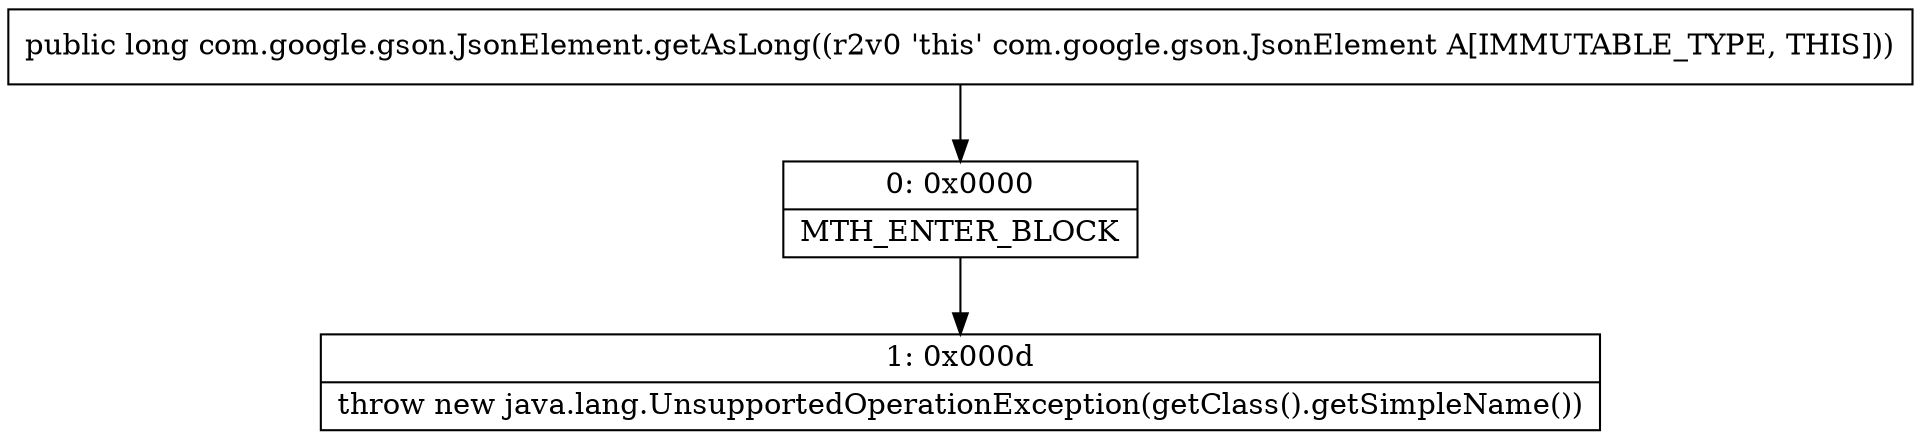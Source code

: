 digraph "CFG forcom.google.gson.JsonElement.getAsLong()J" {
Node_0 [shape=record,label="{0\:\ 0x0000|MTH_ENTER_BLOCK\l}"];
Node_1 [shape=record,label="{1\:\ 0x000d|throw new java.lang.UnsupportedOperationException(getClass().getSimpleName())\l}"];
MethodNode[shape=record,label="{public long com.google.gson.JsonElement.getAsLong((r2v0 'this' com.google.gson.JsonElement A[IMMUTABLE_TYPE, THIS])) }"];
MethodNode -> Node_0;
Node_0 -> Node_1;
}

